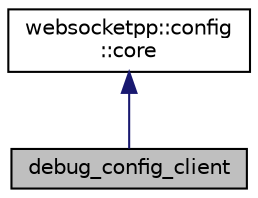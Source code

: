 digraph "debug_config_client"
{
  edge [fontname="Helvetica",fontsize="10",labelfontname="Helvetica",labelfontsize="10"];
  node [fontname="Helvetica",fontsize="10",shape=record];
  Node2 [label="debug_config_client",height=0.2,width=0.4,color="black", fillcolor="grey75", style="filled", fontcolor="black"];
  Node3 -> Node2 [dir="back",color="midnightblue",fontsize="10",style="solid",fontname="Helvetica"];
  Node3 [label="websocketpp::config\l::core",height=0.2,width=0.4,color="black", fillcolor="white", style="filled",URL="$structwebsocketpp_1_1config_1_1core.html",tooltip="Server config with iostream transport. "];
}
